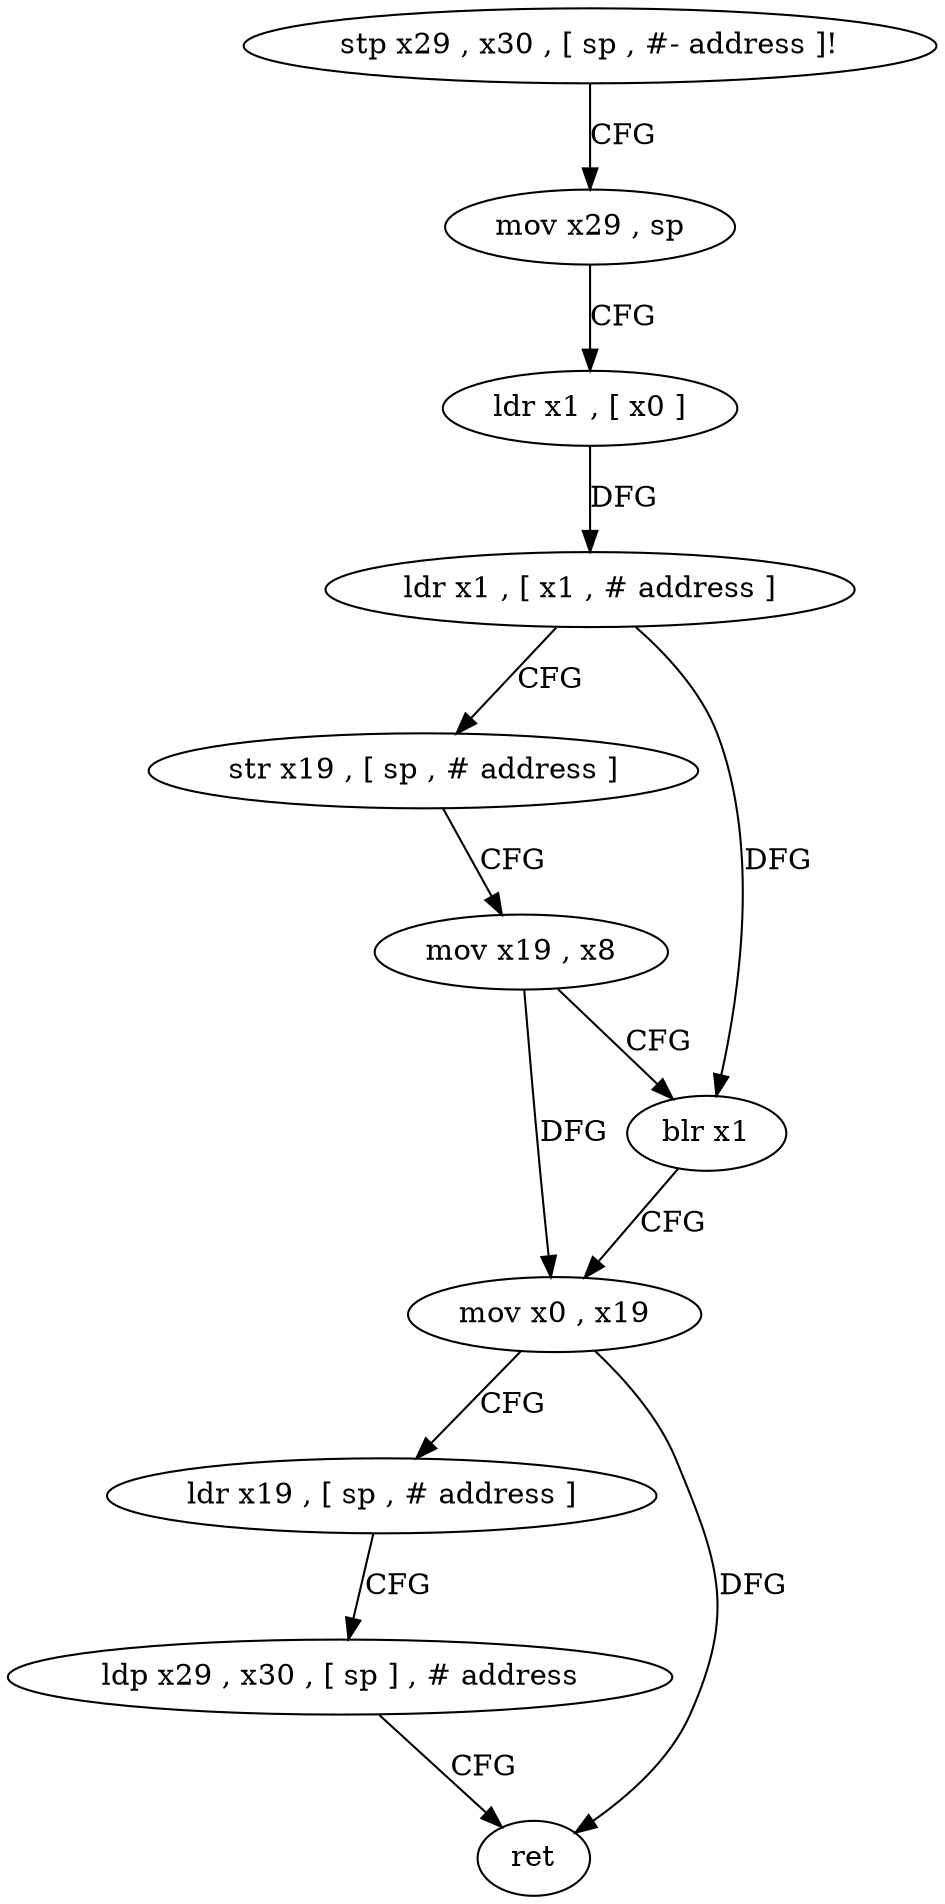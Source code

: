 digraph "func" {
"176976" [label = "stp x29 , x30 , [ sp , #- address ]!" ]
"176980" [label = "mov x29 , sp" ]
"176984" [label = "ldr x1 , [ x0 ]" ]
"176988" [label = "ldr x1 , [ x1 , # address ]" ]
"176992" [label = "str x19 , [ sp , # address ]" ]
"176996" [label = "mov x19 , x8" ]
"177000" [label = "blr x1" ]
"177004" [label = "mov x0 , x19" ]
"177008" [label = "ldr x19 , [ sp , # address ]" ]
"177012" [label = "ldp x29 , x30 , [ sp ] , # address" ]
"177016" [label = "ret" ]
"176976" -> "176980" [ label = "CFG" ]
"176980" -> "176984" [ label = "CFG" ]
"176984" -> "176988" [ label = "DFG" ]
"176988" -> "176992" [ label = "CFG" ]
"176988" -> "177000" [ label = "DFG" ]
"176992" -> "176996" [ label = "CFG" ]
"176996" -> "177000" [ label = "CFG" ]
"176996" -> "177004" [ label = "DFG" ]
"177000" -> "177004" [ label = "CFG" ]
"177004" -> "177008" [ label = "CFG" ]
"177004" -> "177016" [ label = "DFG" ]
"177008" -> "177012" [ label = "CFG" ]
"177012" -> "177016" [ label = "CFG" ]
}
